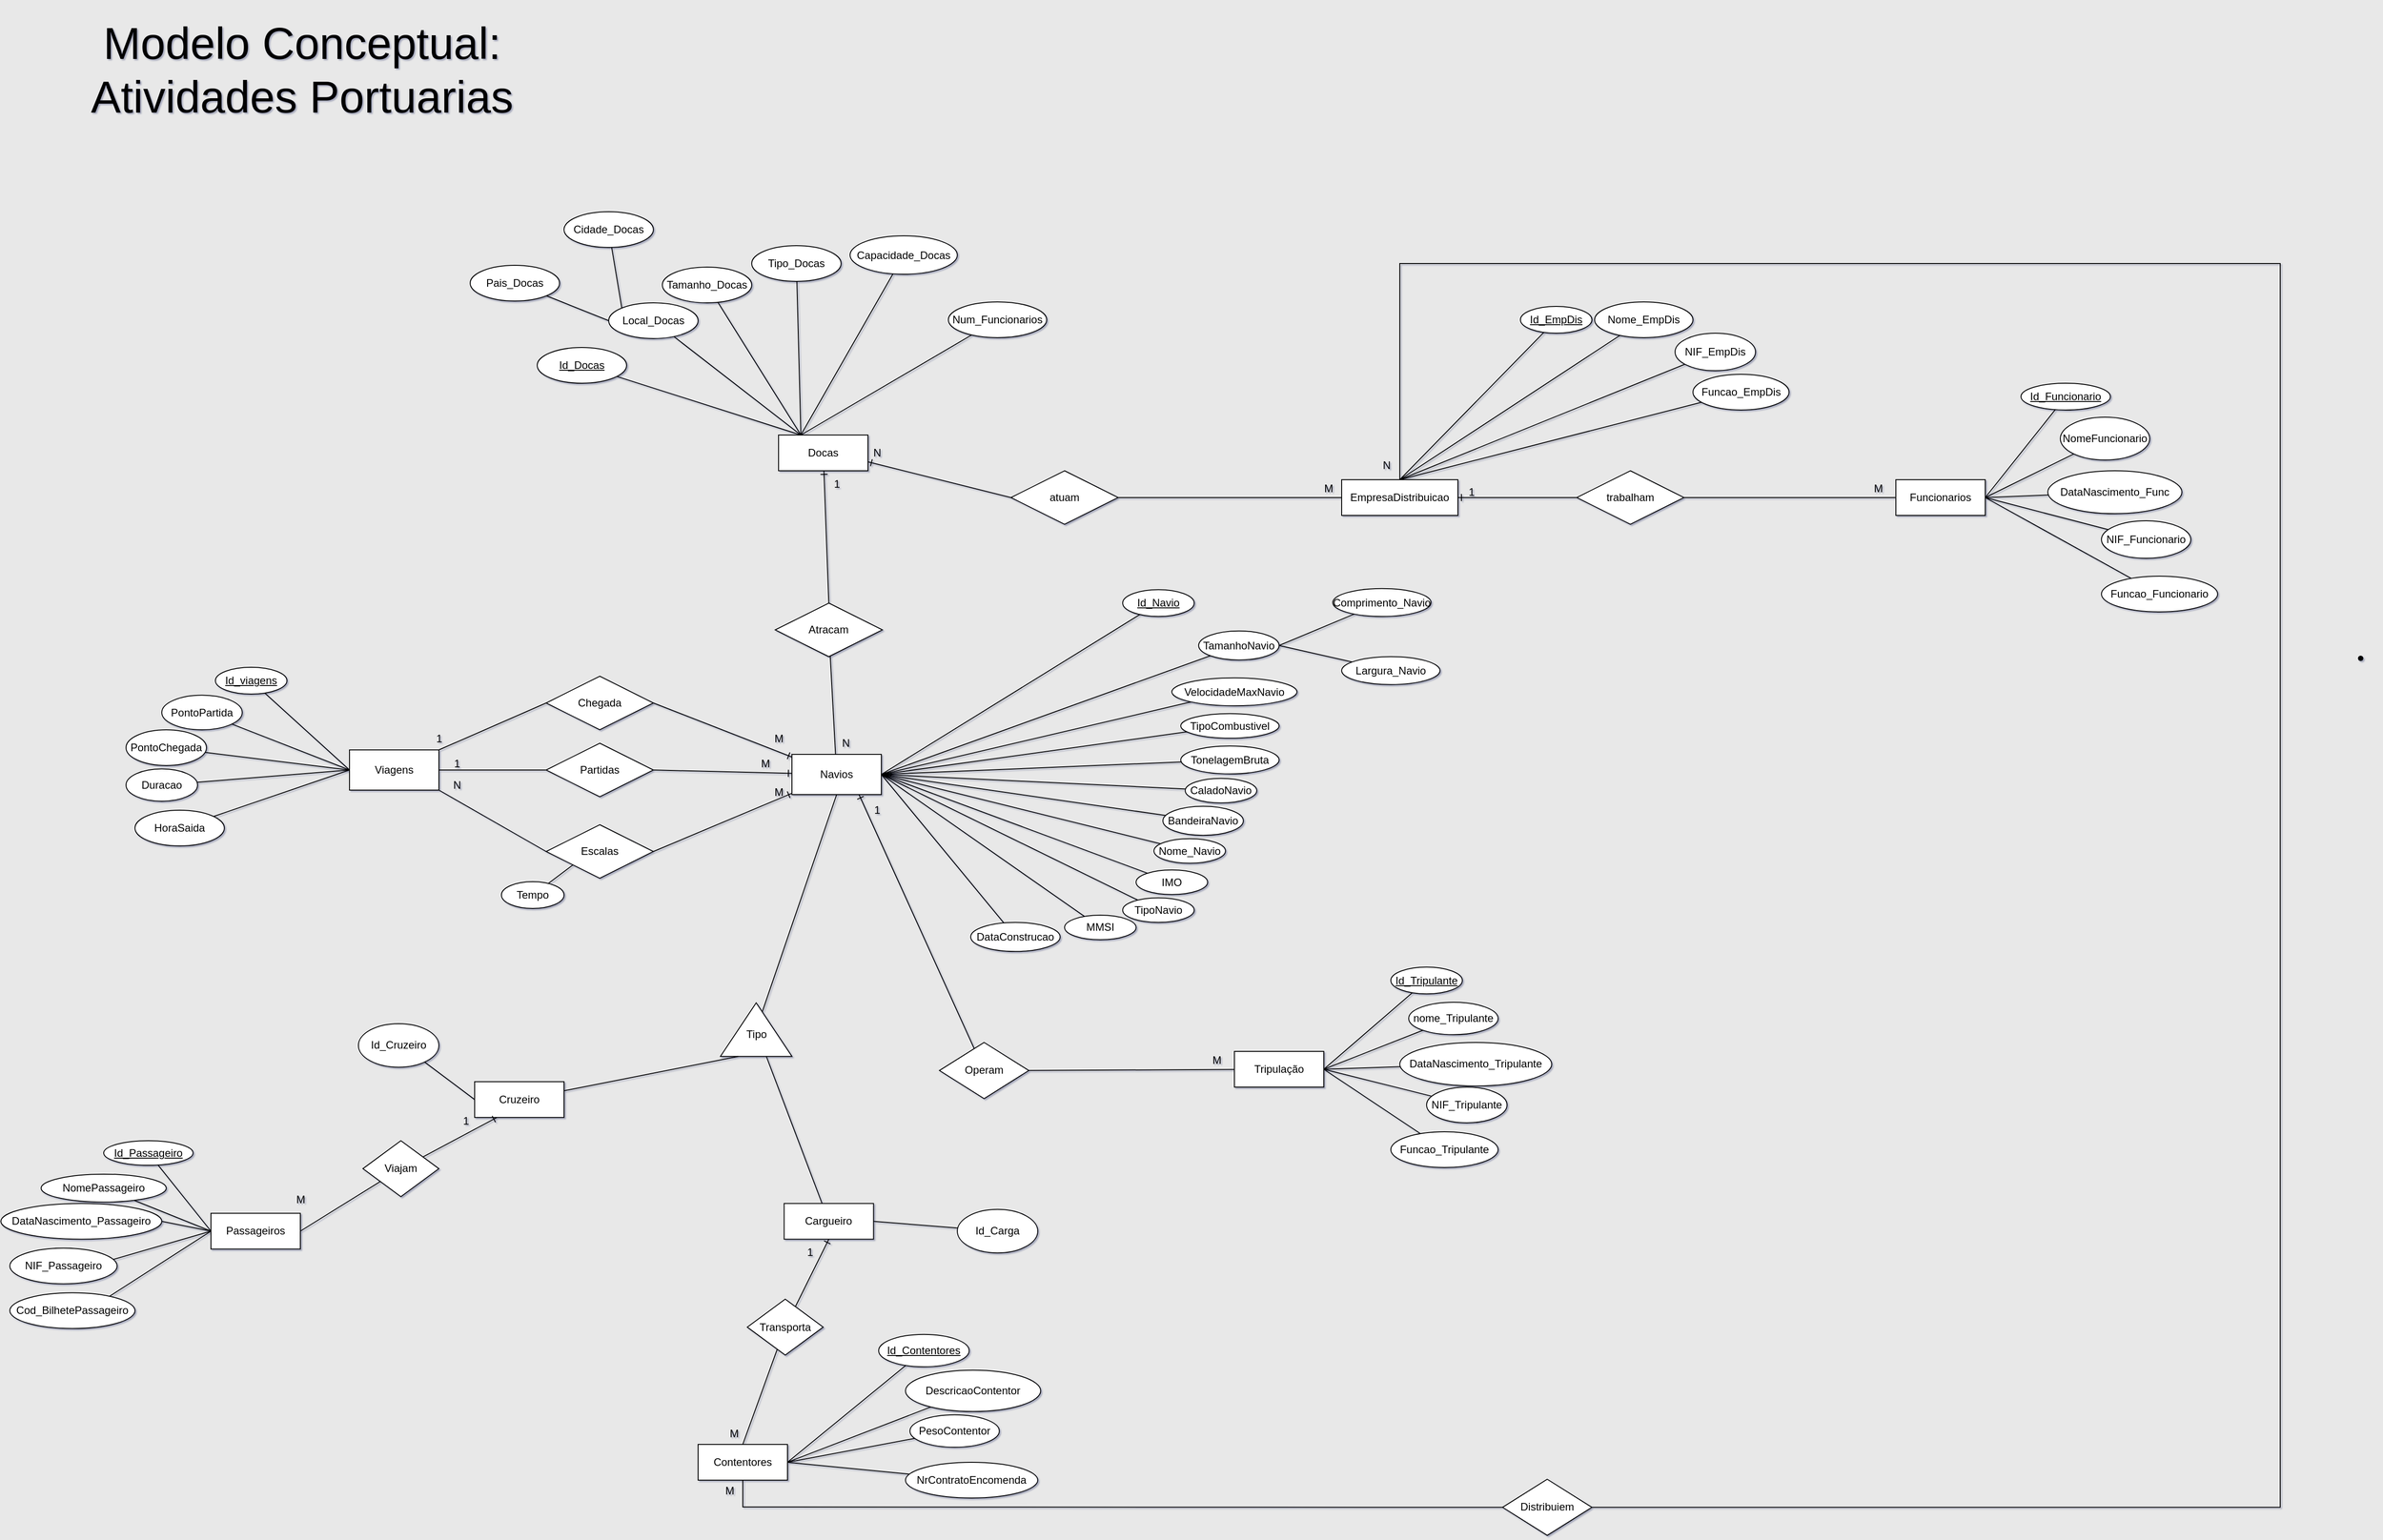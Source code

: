 <mxfile version="20.3.0" type="device"><diagram id="xf5-4ruj6E8udHfvyZ-g" name="Página-1"><mxGraphModel dx="2249" dy="2026" grid="1" gridSize="10" guides="1" tooltips="1" connect="1" arrows="1" fold="1" page="1" pageScale="1" pageWidth="827" pageHeight="1169" background="#E8E8E8" math="0" shadow="1"><root><mxCell id="0"/><mxCell id="1" parent="0"/><mxCell id="JW_GJUyvulqHv1dJIs2g-4" style="edgeStyle=none;rounded=0;orthogonalLoop=1;jettySize=auto;html=1;entryX=0.5;entryY=0;entryDx=0;entryDy=0;endArrow=none;endFill=0;startArrow=ERone;startFill=0;" parent="1" source="qv2o3_AY1AAbqQdy554x-3" target="JW_GJUyvulqHv1dJIs2g-3" edge="1"><mxGeometry relative="1" as="geometry"/></mxCell><mxCell id="qv2o3_AY1AAbqQdy554x-3" value="Docas" style="whiteSpace=wrap;html=1;align=center;" parent="1" vertex="1"><mxGeometry x="120" y="240" width="100" height="40" as="geometry"/></mxCell><mxCell id="qv2o3_AY1AAbqQdy554x-4" value="Funcionarios" style="whiteSpace=wrap;html=1;align=center;" parent="1" vertex="1"><mxGeometry x="1370" y="290" width="100" height="40" as="geometry"/></mxCell><mxCell id="qv2o3_AY1AAbqQdy554x-30" style="rounded=0;orthogonalLoop=1;jettySize=auto;html=1;entryX=1;entryY=0.75;entryDx=0;entryDy=0;strokeColor=default;endArrow=ERone;endFill=0;exitX=0;exitY=0.5;exitDx=0;exitDy=0;" parent="1" source="qv2o3_AY1AAbqQdy554x-16" target="qv2o3_AY1AAbqQdy554x-3" edge="1"><mxGeometry relative="1" as="geometry"><mxPoint x="335.161" y="264.581" as="sourcePoint"/></mxGeometry></mxCell><mxCell id="JW_GJUyvulqHv1dJIs2g-2" style="rounded=0;orthogonalLoop=1;jettySize=auto;html=1;endArrow=none;endFill=0;exitX=1;exitY=0.5;exitDx=0;exitDy=0;entryX=0;entryY=0.5;entryDx=0;entryDy=0;" parent="1" source="qv2o3_AY1AAbqQdy554x-16" target="Pvx6G4x-s6EzCzTCMIim-83" edge="1"><mxGeometry relative="1" as="geometry"><mxPoint x="730" y="310" as="targetPoint"/></mxGeometry></mxCell><mxCell id="qv2o3_AY1AAbqQdy554x-16" value="atuam" style="shape=rhombus;perimeter=rhombusPerimeter;whiteSpace=wrap;html=1;align=center;" parent="1" vertex="1"><mxGeometry x="380" y="280" width="120" height="60" as="geometry"/></mxCell><mxCell id="JW_GJUyvulqHv1dJIs2g-8" style="edgeStyle=none;rounded=0;orthogonalLoop=1;jettySize=auto;html=1;entryX=0;entryY=0.5;entryDx=0;entryDy=0;endArrow=none;endFill=0;exitX=1;exitY=0.5;exitDx=0;exitDy=0;" parent="1" source="PY6Pgtsj4YMAh4qmYkze-1" target="qv2o3_AY1AAbqQdy554x-4" edge="1"><mxGeometry relative="1" as="geometry"><mxPoint x="1170" y="310" as="sourcePoint"/></mxGeometry></mxCell><mxCell id="JW_GJUyvulqHv1dJIs2g-6" style="edgeStyle=none;rounded=0;orthogonalLoop=1;jettySize=auto;html=1;endArrow=none;endFill=0;" parent="1" source="JW_GJUyvulqHv1dJIs2g-3" target="JW_GJUyvulqHv1dJIs2g-5" edge="1"><mxGeometry relative="1" as="geometry"/></mxCell><mxCell id="JW_GJUyvulqHv1dJIs2g-3" value="Atracam" style="shape=rhombus;perimeter=rhombusPerimeter;whiteSpace=wrap;html=1;align=center;" parent="1" vertex="1"><mxGeometry x="116.25" y="428.13" width="120" height="60" as="geometry"/></mxCell><mxCell id="JW_GJUyvulqHv1dJIs2g-18" style="edgeStyle=none;rounded=0;orthogonalLoop=1;jettySize=auto;html=1;entryX=1;entryY=0.5;entryDx=0;entryDy=0;endArrow=none;endFill=0;startArrow=ERone;startFill=0;" parent="1" source="JW_GJUyvulqHv1dJIs2g-5" target="JW_GJUyvulqHv1dJIs2g-17" edge="1"><mxGeometry relative="1" as="geometry"/></mxCell><mxCell id="JW_GJUyvulqHv1dJIs2g-23" style="edgeStyle=none;rounded=0;orthogonalLoop=1;jettySize=auto;html=1;entryX=1;entryY=0.5;entryDx=0;entryDy=0;endArrow=none;endFill=0;startArrow=ERone;startFill=0;" parent="1" source="JW_GJUyvulqHv1dJIs2g-5" target="JW_GJUyvulqHv1dJIs2g-21" edge="1"><mxGeometry relative="1" as="geometry"/></mxCell><mxCell id="JW_GJUyvulqHv1dJIs2g-25" style="edgeStyle=none;rounded=0;orthogonalLoop=1;jettySize=auto;html=1;entryX=1;entryY=0.5;entryDx=0;entryDy=0;endArrow=none;endFill=0;startArrow=ERone;startFill=0;" parent="1" source="JW_GJUyvulqHv1dJIs2g-5" target="JW_GJUyvulqHv1dJIs2g-22" edge="1"><mxGeometry relative="1" as="geometry"/></mxCell><mxCell id="JW_GJUyvulqHv1dJIs2g-5" value="Navios" style="whiteSpace=wrap;html=1;align=center;" parent="1" vertex="1"><mxGeometry x="135" y="597.5" width="100" height="45" as="geometry"/></mxCell><mxCell id="JW_GJUyvulqHv1dJIs2g-16" style="edgeStyle=none;rounded=0;orthogonalLoop=1;jettySize=auto;html=1;endArrow=none;endFill=0;entryX=1;entryY=0.5;entryDx=0;entryDy=0;" parent="1" source="JW_GJUyvulqHv1dJIs2g-9" target="Pvx6G4x-s6EzCzTCMIim-136" edge="1"><mxGeometry relative="1" as="geometry"><mxPoint x="430" y="957" as="targetPoint"/></mxGeometry></mxCell><mxCell id="JW_GJUyvulqHv1dJIs2g-9" value="Tripulação" style="whiteSpace=wrap;html=1;align=center;" parent="1" vertex="1"><mxGeometry x="630" y="930" width="100" height="40" as="geometry"/></mxCell><mxCell id="JW_GJUyvulqHv1dJIs2g-10" value="Passageiros&lt;br&gt;" style="whiteSpace=wrap;html=1;align=center;" parent="1" vertex="1"><mxGeometry x="-515" y="1111.25" width="100" height="40" as="geometry"/></mxCell><mxCell id="JW_GJUyvulqHv1dJIs2g-11" value="Contentores" style="whiteSpace=wrap;html=1;align=center;" parent="1" vertex="1"><mxGeometry x="30" y="1369.99" width="100" height="40" as="geometry"/></mxCell><mxCell id="JW_GJUyvulqHv1dJIs2g-20" style="edgeStyle=none;rounded=0;orthogonalLoop=1;jettySize=auto;html=1;entryX=1;entryY=0;entryDx=0;entryDy=0;endArrow=none;endFill=0;exitX=0;exitY=0.5;exitDx=0;exitDy=0;" parent="1" source="JW_GJUyvulqHv1dJIs2g-17" target="JW_GJUyvulqHv1dJIs2g-19" edge="1"><mxGeometry relative="1" as="geometry"/></mxCell><mxCell id="JW_GJUyvulqHv1dJIs2g-17" value="Chegada" style="shape=rhombus;perimeter=rhombusPerimeter;whiteSpace=wrap;html=1;align=center;" parent="1" vertex="1"><mxGeometry x="-140" y="510" width="120" height="60" as="geometry"/></mxCell><mxCell id="JW_GJUyvulqHv1dJIs2g-19" value="Viagens" style="whiteSpace=wrap;html=1;align=center;" parent="1" vertex="1"><mxGeometry x="-360" y="592.5" width="100" height="45" as="geometry"/></mxCell><mxCell id="JW_GJUyvulqHv1dJIs2g-24" style="edgeStyle=none;rounded=0;orthogonalLoop=1;jettySize=auto;html=1;entryX=1;entryY=0.5;entryDx=0;entryDy=0;endArrow=none;endFill=0;exitX=0;exitY=0.5;exitDx=0;exitDy=0;" parent="1" source="JW_GJUyvulqHv1dJIs2g-21" target="JW_GJUyvulqHv1dJIs2g-19" edge="1"><mxGeometry relative="1" as="geometry"/></mxCell><mxCell id="JW_GJUyvulqHv1dJIs2g-21" value="Partidas" style="shape=rhombus;perimeter=rhombusPerimeter;whiteSpace=wrap;html=1;align=center;" parent="1" vertex="1"><mxGeometry x="-140" y="585" width="120" height="60" as="geometry"/></mxCell><mxCell id="JW_GJUyvulqHv1dJIs2g-26" style="edgeStyle=none;rounded=0;orthogonalLoop=1;jettySize=auto;html=1;entryX=1;entryY=1;entryDx=0;entryDy=0;endArrow=none;endFill=0;exitX=0;exitY=0.5;exitDx=0;exitDy=0;" parent="1" source="JW_GJUyvulqHv1dJIs2g-22" target="JW_GJUyvulqHv1dJIs2g-19" edge="1"><mxGeometry relative="1" as="geometry"/></mxCell><mxCell id="JW_GJUyvulqHv1dJIs2g-22" value="Escalas" style="shape=rhombus;perimeter=rhombusPerimeter;whiteSpace=wrap;html=1;align=center;" parent="1" vertex="1"><mxGeometry x="-140" y="676.25" width="120" height="60" as="geometry"/></mxCell><mxCell id="Pvx6G4x-s6EzCzTCMIim-1" value="N" style="text;html=1;align=center;verticalAlign=middle;resizable=0;points=[];autosize=1;strokeColor=none;fillColor=none;" parent="1" vertex="1"><mxGeometry x="180" y="570" width="30" height="30" as="geometry"/></mxCell><mxCell id="Pvx6G4x-s6EzCzTCMIim-2" value="1" style="text;html=1;align=center;verticalAlign=middle;resizable=0;points=[];autosize=1;strokeColor=none;fillColor=none;" parent="1" vertex="1"><mxGeometry x="170" y="280" width="30" height="30" as="geometry"/></mxCell><mxCell id="Pvx6G4x-s6EzCzTCMIim-13" style="rounded=0;orthogonalLoop=1;jettySize=auto;html=1;entryX=0.25;entryY=0;entryDx=0;entryDy=0;startArrow=none;startFill=0;endArrow=none;endFill=0;" parent="1" source="Pvx6G4x-s6EzCzTCMIim-3" target="qv2o3_AY1AAbqQdy554x-3" edge="1"><mxGeometry relative="1" as="geometry"/></mxCell><mxCell id="Pvx6G4x-s6EzCzTCMIim-3" value="Id_Docas" style="ellipse;whiteSpace=wrap;html=1;align=center;fontStyle=4;rotation=0;" parent="1" vertex="1"><mxGeometry x="-150" y="142" width="100" height="40" as="geometry"/></mxCell><mxCell id="Pvx6G4x-s6EzCzTCMIim-15" style="edgeStyle=none;rounded=0;orthogonalLoop=1;jettySize=auto;html=1;entryX=0.25;entryY=0;entryDx=0;entryDy=0;startArrow=none;startFill=0;endArrow=none;endFill=0;" parent="1" source="Pvx6G4x-s6EzCzTCMIim-5" target="qv2o3_AY1AAbqQdy554x-3" edge="1"><mxGeometry relative="1" as="geometry"/></mxCell><mxCell id="Pvx6G4x-s6EzCzTCMIim-5" value="Tipo_Docas" style="ellipse;whiteSpace=wrap;html=1;align=center;" parent="1" vertex="1"><mxGeometry x="90" y="28" width="100" height="40" as="geometry"/></mxCell><mxCell id="Pvx6G4x-s6EzCzTCMIim-18" style="edgeStyle=none;rounded=0;jumpStyle=arc;orthogonalLoop=1;jettySize=auto;html=1;entryX=0.25;entryY=0;entryDx=0;entryDy=0;startArrow=none;startFill=0;endArrow=none;endFill=0;" parent="1" source="Pvx6G4x-s6EzCzTCMIim-9" target="qv2o3_AY1AAbqQdy554x-3" edge="1"><mxGeometry relative="1" as="geometry"/></mxCell><mxCell id="Pvx6G4x-s6EzCzTCMIim-9" value="Local_Docas" style="ellipse;whiteSpace=wrap;html=1;align=center;rotation=0;" parent="1" vertex="1"><mxGeometry x="-70" y="92" width="100" height="40" as="geometry"/></mxCell><mxCell id="Pvx6G4x-s6EzCzTCMIim-19" style="edgeStyle=none;rounded=0;jumpStyle=arc;orthogonalLoop=1;jettySize=auto;html=1;entryX=0.25;entryY=0;entryDx=0;entryDy=0;startArrow=none;startFill=0;endArrow=none;endFill=0;" parent="1" source="Pvx6G4x-s6EzCzTCMIim-10" target="qv2o3_AY1AAbqQdy554x-3" edge="1"><mxGeometry relative="1" as="geometry"/></mxCell><mxCell id="Pvx6G4x-s6EzCzTCMIim-10" value="Tamanho_Docas" style="ellipse;whiteSpace=wrap;html=1;align=center;rotation=0;" parent="1" vertex="1"><mxGeometry x="-10" y="52" width="100" height="40" as="geometry"/></mxCell><mxCell id="Pvx6G4x-s6EzCzTCMIim-20" style="edgeStyle=none;rounded=0;jumpStyle=arc;orthogonalLoop=1;jettySize=auto;html=1;entryX=0.25;entryY=0;entryDx=0;entryDy=0;startArrow=none;startFill=0;endArrow=none;endFill=0;" parent="1" source="Pvx6G4x-s6EzCzTCMIim-11" target="qv2o3_AY1AAbqQdy554x-3" edge="1"><mxGeometry relative="1" as="geometry"/></mxCell><mxCell id="Pvx6G4x-s6EzCzTCMIim-11" value="Capacidade_Docas" style="ellipse;whiteSpace=wrap;html=1;align=center;" parent="1" vertex="1"><mxGeometry x="200" y="17" width="120" height="43" as="geometry"/></mxCell><mxCell id="Pvx6G4x-s6EzCzTCMIim-17" style="edgeStyle=none;rounded=0;orthogonalLoop=1;jettySize=auto;html=1;entryX=0.25;entryY=0;entryDx=0;entryDy=0;startArrow=none;startFill=0;endArrow=none;endFill=0;jumpStyle=arc;" parent="1" source="Pvx6G4x-s6EzCzTCMIim-12" target="qv2o3_AY1AAbqQdy554x-3" edge="1"><mxGeometry relative="1" as="geometry"/></mxCell><mxCell id="Pvx6G4x-s6EzCzTCMIim-12" value="Num_Funcionarios" style="ellipse;whiteSpace=wrap;html=1;align=center;gradientColor=none;" parent="1" vertex="1"><mxGeometry x="310" y="91" width="110" height="40" as="geometry"/></mxCell><mxCell id="Pvx6G4x-s6EzCzTCMIim-45" style="edgeStyle=none;rounded=0;jumpStyle=arc;orthogonalLoop=1;jettySize=auto;html=1;entryX=1;entryY=0.5;entryDx=0;entryDy=0;startArrow=none;startFill=0;endArrow=none;endFill=0;" parent="1" source="Pvx6G4x-s6EzCzTCMIim-24" target="JW_GJUyvulqHv1dJIs2g-5" edge="1"><mxGeometry relative="1" as="geometry"/></mxCell><mxCell id="Pvx6G4x-s6EzCzTCMIim-24" value="Id_Navio" style="ellipse;whiteSpace=wrap;html=1;align=center;fontStyle=4;rotation=0;" parent="1" vertex="1"><mxGeometry x="505" y="413.13" width="80" height="30" as="geometry"/></mxCell><mxCell id="Pvx6G4x-s6EzCzTCMIim-44" style="edgeStyle=none;rounded=0;jumpStyle=arc;orthogonalLoop=1;jettySize=auto;html=1;entryX=1;entryY=0.5;entryDx=0;entryDy=0;startArrow=none;startFill=0;endArrow=none;endFill=0;" parent="1" source="Pvx6G4x-s6EzCzTCMIim-25" target="JW_GJUyvulqHv1dJIs2g-5" edge="1"><mxGeometry relative="1" as="geometry"/></mxCell><mxCell id="Pvx6G4x-s6EzCzTCMIim-25" value="Nome_Navio" style="ellipse;whiteSpace=wrap;html=1;align=center;rotation=0;" parent="1" vertex="1"><mxGeometry x="540" y="691.88" width="80" height="27.5" as="geometry"/></mxCell><mxCell id="Pvx6G4x-s6EzCzTCMIim-42" style="edgeStyle=none;rounded=0;jumpStyle=arc;orthogonalLoop=1;jettySize=auto;html=1;entryX=1;entryY=0.5;entryDx=0;entryDy=0;startArrow=none;startFill=0;endArrow=none;endFill=0;" parent="1" source="Pvx6G4x-s6EzCzTCMIim-26" target="JW_GJUyvulqHv1dJIs2g-5" edge="1"><mxGeometry relative="1" as="geometry"/></mxCell><mxCell id="Pvx6G4x-s6EzCzTCMIim-26" value="TipoNavio" style="ellipse;whiteSpace=wrap;html=1;align=center;rotation=0;" parent="1" vertex="1"><mxGeometry x="505" y="758.13" width="80" height="27.5" as="geometry"/></mxCell><mxCell id="Pvx6G4x-s6EzCzTCMIim-43" style="edgeStyle=none;rounded=0;jumpStyle=arc;orthogonalLoop=1;jettySize=auto;html=1;entryX=1;entryY=0.5;entryDx=0;entryDy=0;startArrow=none;startFill=0;endArrow=none;endFill=0;" parent="1" source="Pvx6G4x-s6EzCzTCMIim-27" target="JW_GJUyvulqHv1dJIs2g-5" edge="1"><mxGeometry relative="1" as="geometry"/></mxCell><mxCell id="Pvx6G4x-s6EzCzTCMIim-27" value="IMO" style="ellipse;whiteSpace=wrap;html=1;align=center;rotation=0;" parent="1" vertex="1"><mxGeometry x="520" y="726.88" width="80" height="27.5" as="geometry"/></mxCell><mxCell id="Pvx6G4x-s6EzCzTCMIim-41" style="edgeStyle=none;rounded=0;jumpStyle=arc;orthogonalLoop=1;jettySize=auto;html=1;entryX=1;entryY=0.5;entryDx=0;entryDy=0;startArrow=none;startFill=0;endArrow=none;endFill=0;" parent="1" source="Pvx6G4x-s6EzCzTCMIim-28" target="JW_GJUyvulqHv1dJIs2g-5" edge="1"><mxGeometry relative="1" as="geometry"/></mxCell><mxCell id="Pvx6G4x-s6EzCzTCMIim-28" value="MMSI" style="ellipse;whiteSpace=wrap;html=1;align=center;rotation=0;" parent="1" vertex="1"><mxGeometry x="440" y="777.51" width="80" height="27.5" as="geometry"/></mxCell><mxCell id="Pvx6G4x-s6EzCzTCMIim-46" style="edgeStyle=none;rounded=0;jumpStyle=arc;orthogonalLoop=1;jettySize=auto;html=1;entryX=1;entryY=0.5;entryDx=0;entryDy=0;startArrow=none;startFill=0;endArrow=none;endFill=0;" parent="1" source="Pvx6G4x-s6EzCzTCMIim-29" target="JW_GJUyvulqHv1dJIs2g-5" edge="1"><mxGeometry relative="1" as="geometry"/></mxCell><mxCell id="Pvx6G4x-s6EzCzTCMIim-29" value="CaladoNavio" style="ellipse;whiteSpace=wrap;html=1;align=center;rotation=0;" parent="1" vertex="1"><mxGeometry x="575" y="624.38" width="80" height="27.5" as="geometry"/></mxCell><mxCell id="Pvx6G4x-s6EzCzTCMIim-40" style="edgeStyle=none;rounded=0;jumpStyle=arc;orthogonalLoop=1;jettySize=auto;html=1;entryX=1;entryY=0.5;entryDx=0;entryDy=0;startArrow=none;startFill=0;endArrow=none;endFill=0;" parent="1" source="Pvx6G4x-s6EzCzTCMIim-30" target="JW_GJUyvulqHv1dJIs2g-5" edge="1"><mxGeometry relative="1" as="geometry"/></mxCell><mxCell id="Pvx6G4x-s6EzCzTCMIim-30" value="DataConstrucao" style="ellipse;whiteSpace=wrap;html=1;align=center;rotation=0;" parent="1" vertex="1"><mxGeometry x="335" y="785.63" width="100" height="32.5" as="geometry"/></mxCell><mxCell id="Pvx6G4x-s6EzCzTCMIim-49" style="edgeStyle=none;rounded=0;jumpStyle=arc;orthogonalLoop=1;jettySize=auto;html=1;entryX=1;entryY=0.5;entryDx=0;entryDy=0;startArrow=none;startFill=0;endArrow=none;endFill=0;" parent="1" source="Pvx6G4x-s6EzCzTCMIim-32" target="JW_GJUyvulqHv1dJIs2g-5" edge="1"><mxGeometry relative="1" as="geometry"/></mxCell><mxCell id="Pvx6G4x-s6EzCzTCMIim-32" value="BandeiraNavio" style="ellipse;whiteSpace=wrap;html=1;align=center;rotation=0;" parent="1" vertex="1"><mxGeometry x="550" y="655.63" width="90" height="32.5" as="geometry"/></mxCell><mxCell id="Pvx6G4x-s6EzCzTCMIim-47" style="edgeStyle=none;rounded=0;jumpStyle=arc;orthogonalLoop=1;jettySize=auto;html=1;entryX=1;entryY=0.5;entryDx=0;entryDy=0;startArrow=none;startFill=0;endArrow=none;endFill=0;" parent="1" source="Pvx6G4x-s6EzCzTCMIim-33" target="Pvx6G4x-s6EzCzTCMIim-35" edge="1"><mxGeometry relative="1" as="geometry"/></mxCell><mxCell id="Pvx6G4x-s6EzCzTCMIim-33" value="Comprimento_Navio" style="ellipse;whiteSpace=wrap;html=1;align=center;rotation=0;" parent="1" vertex="1"><mxGeometry x="740" y="411.88" width="110" height="31.25" as="geometry"/></mxCell><mxCell id="Pvx6G4x-s6EzCzTCMIim-48" style="edgeStyle=none;rounded=0;jumpStyle=arc;orthogonalLoop=1;jettySize=auto;html=1;entryX=1;entryY=0.5;entryDx=0;entryDy=0;startArrow=none;startFill=0;endArrow=none;endFill=0;" parent="1" source="Pvx6G4x-s6EzCzTCMIim-34" target="Pvx6G4x-s6EzCzTCMIim-35" edge="1"><mxGeometry relative="1" as="geometry"/></mxCell><mxCell id="Pvx6G4x-s6EzCzTCMIim-34" value="Largura_Navio" style="ellipse;whiteSpace=wrap;html=1;align=center;rotation=0;" parent="1" vertex="1"><mxGeometry x="750" y="488.13" width="110" height="31.25" as="geometry"/></mxCell><mxCell id="Pvx6G4x-s6EzCzTCMIim-53" style="edgeStyle=none;rounded=0;jumpStyle=arc;orthogonalLoop=1;jettySize=auto;html=1;entryX=1;entryY=0.5;entryDx=0;entryDy=0;startArrow=none;startFill=0;endArrow=none;endFill=0;" parent="1" source="Pvx6G4x-s6EzCzTCMIim-35" target="JW_GJUyvulqHv1dJIs2g-5" edge="1"><mxGeometry relative="1" as="geometry"/></mxCell><mxCell id="Pvx6G4x-s6EzCzTCMIim-35" value="TamanhoNavio" style="ellipse;whiteSpace=wrap;html=1;align=center;rotation=0;" parent="1" vertex="1"><mxGeometry x="590" y="459.38" width="90" height="32.5" as="geometry"/></mxCell><mxCell id="Pvx6G4x-s6EzCzTCMIim-50" style="edgeStyle=none;rounded=0;jumpStyle=arc;orthogonalLoop=1;jettySize=auto;html=1;entryX=1;entryY=0.5;entryDx=0;entryDy=0;startArrow=none;startFill=0;endArrow=none;endFill=0;" parent="1" source="Pvx6G4x-s6EzCzTCMIim-37" target="JW_GJUyvulqHv1dJIs2g-5" edge="1"><mxGeometry relative="1" as="geometry"/></mxCell><mxCell id="Pvx6G4x-s6EzCzTCMIim-37" value="TonelagemBruta" style="ellipse;whiteSpace=wrap;html=1;align=center;rotation=0;" parent="1" vertex="1"><mxGeometry x="570" y="588.13" width="110" height="31.25" as="geometry"/></mxCell><mxCell id="Pvx6G4x-s6EzCzTCMIim-51" style="edgeStyle=none;rounded=0;jumpStyle=arc;orthogonalLoop=1;jettySize=auto;html=1;entryX=1;entryY=0.5;entryDx=0;entryDy=0;startArrow=none;startFill=0;endArrow=none;endFill=0;" parent="1" source="Pvx6G4x-s6EzCzTCMIim-38" target="JW_GJUyvulqHv1dJIs2g-5" edge="1"><mxGeometry relative="1" as="geometry"/></mxCell><mxCell id="Pvx6G4x-s6EzCzTCMIim-38" value="TipoCombustivel" style="ellipse;whiteSpace=wrap;html=1;align=center;rotation=0;" parent="1" vertex="1"><mxGeometry x="570" y="551.88" width="110" height="27.5" as="geometry"/></mxCell><mxCell id="Pvx6G4x-s6EzCzTCMIim-52" style="edgeStyle=none;rounded=0;jumpStyle=arc;orthogonalLoop=1;jettySize=auto;html=1;entryX=1;entryY=0.5;entryDx=0;entryDy=0;startArrow=none;startFill=0;endArrow=none;endFill=0;" parent="1" source="Pvx6G4x-s6EzCzTCMIim-39" target="JW_GJUyvulqHv1dJIs2g-5" edge="1"><mxGeometry relative="1" as="geometry"/></mxCell><mxCell id="Pvx6G4x-s6EzCzTCMIim-39" value="VelocidadeMaxNavio" style="ellipse;whiteSpace=wrap;html=1;align=center;rotation=0;" parent="1" vertex="1"><mxGeometry x="560" y="511.88" width="140" height="31.25" as="geometry"/></mxCell><mxCell id="Pvx6G4x-s6EzCzTCMIim-59" style="edgeStyle=none;rounded=0;jumpStyle=arc;orthogonalLoop=1;jettySize=auto;html=1;entryX=0;entryY=0.5;entryDx=0;entryDy=0;startArrow=none;startFill=0;endArrow=none;endFill=0;" parent="1" source="Pvx6G4x-s6EzCzTCMIim-54" target="JW_GJUyvulqHv1dJIs2g-10" edge="1"><mxGeometry relative="1" as="geometry"/></mxCell><mxCell id="Pvx6G4x-s6EzCzTCMIim-54" value="Id_Passageiro" style="ellipse;whiteSpace=wrap;html=1;align=center;fontStyle=4;rotation=0;" parent="1" vertex="1"><mxGeometry x="-635" y="1030" width="100" height="27.5" as="geometry"/></mxCell><mxCell id="Pvx6G4x-s6EzCzTCMIim-60" style="edgeStyle=none;rounded=0;jumpStyle=arc;orthogonalLoop=1;jettySize=auto;html=1;entryX=0;entryY=0.5;entryDx=0;entryDy=0;startArrow=none;startFill=0;endArrow=none;endFill=0;" parent="1" source="Pvx6G4x-s6EzCzTCMIim-55" target="JW_GJUyvulqHv1dJIs2g-10" edge="1"><mxGeometry relative="1" as="geometry"/></mxCell><mxCell id="Pvx6G4x-s6EzCzTCMIim-55" value="NomePassageiro" style="ellipse;whiteSpace=wrap;html=1;align=center;rotation=0;" parent="1" vertex="1"><mxGeometry x="-705" y="1067.5" width="140" height="31.25" as="geometry"/></mxCell><mxCell id="Pvx6G4x-s6EzCzTCMIim-61" style="edgeStyle=none;rounded=0;jumpStyle=arc;orthogonalLoop=1;jettySize=auto;html=1;entryX=0;entryY=0.5;entryDx=0;entryDy=0;startArrow=none;startFill=0;endArrow=none;endFill=0;exitX=1;exitY=0.5;exitDx=0;exitDy=0;" parent="1" source="Pvx6G4x-s6EzCzTCMIim-56" target="JW_GJUyvulqHv1dJIs2g-10" edge="1"><mxGeometry relative="1" as="geometry"><mxPoint x="-565.574" y="1129.754" as="sourcePoint"/></mxGeometry></mxCell><mxCell id="Pvx6G4x-s6EzCzTCMIim-56" value="DataNascimento_Passageiro" style="ellipse;whiteSpace=wrap;html=1;align=center;rotation=0;" parent="1" vertex="1"><mxGeometry x="-750" y="1100.25" width="180" height="40" as="geometry"/></mxCell><mxCell id="Pvx6G4x-s6EzCzTCMIim-62" style="edgeStyle=none;rounded=0;jumpStyle=arc;orthogonalLoop=1;jettySize=auto;html=1;entryX=0;entryY=0.5;entryDx=0;entryDy=0;startArrow=none;startFill=0;endArrow=none;endFill=0;" parent="1" target="JW_GJUyvulqHv1dJIs2g-10" edge="1"><mxGeometry relative="1" as="geometry"><mxPoint x="-629.516" y="1164.457" as="sourcePoint"/></mxGeometry></mxCell><mxCell id="Pvx6G4x-s6EzCzTCMIim-57" value="NIF_Passageiro" style="ellipse;whiteSpace=wrap;html=1;align=center;rotation=0;" parent="1" vertex="1"><mxGeometry x="-740" y="1150.25" width="120" height="40" as="geometry"/></mxCell><mxCell id="Pvx6G4x-s6EzCzTCMIim-63" style="edgeStyle=none;rounded=0;jumpStyle=arc;orthogonalLoop=1;jettySize=auto;html=1;entryX=0;entryY=0.5;entryDx=0;entryDy=0;startArrow=none;startFill=0;endArrow=none;endFill=0;" parent="1" target="JW_GJUyvulqHv1dJIs2g-10" edge="1"><mxGeometry relative="1" as="geometry"><mxPoint x="-636.382" y="1209.248" as="sourcePoint"/></mxGeometry></mxCell><mxCell id="Pvx6G4x-s6EzCzTCMIim-58" value="Cod_BilhetePassageiro" style="ellipse;whiteSpace=wrap;html=1;align=center;rotation=0;" parent="1" vertex="1"><mxGeometry x="-740" y="1200.25" width="140" height="40" as="geometry"/></mxCell><mxCell id="Pvx6G4x-s6EzCzTCMIim-70" style="edgeStyle=none;rounded=0;jumpStyle=arc;orthogonalLoop=1;jettySize=auto;html=1;entryX=1;entryY=0.5;entryDx=0;entryDy=0;startArrow=none;startFill=0;endArrow=none;endFill=0;" parent="1" source="Pvx6G4x-s6EzCzTCMIim-64" target="JW_GJUyvulqHv1dJIs2g-9" edge="1"><mxGeometry relative="1" as="geometry"/></mxCell><mxCell id="Pvx6G4x-s6EzCzTCMIim-64" value="Id_Tripulante" style="ellipse;whiteSpace=wrap;html=1;align=center;fontStyle=4;rotation=0;" parent="1" vertex="1"><mxGeometry x="805" y="835.63" width="80" height="30" as="geometry"/></mxCell><mxCell id="Pvx6G4x-s6EzCzTCMIim-71" style="edgeStyle=none;rounded=0;jumpStyle=arc;orthogonalLoop=1;jettySize=auto;html=1;entryX=1;entryY=0.5;entryDx=0;entryDy=0;startArrow=none;startFill=0;endArrow=none;endFill=0;" parent="1" source="Pvx6G4x-s6EzCzTCMIim-66" target="JW_GJUyvulqHv1dJIs2g-9" edge="1"><mxGeometry relative="1" as="geometry"/></mxCell><mxCell id="Pvx6G4x-s6EzCzTCMIim-66" value="nome_Tripulante" style="ellipse;whiteSpace=wrap;html=1;align=center;rotation=0;" parent="1" vertex="1"><mxGeometry x="825" y="875" width="100" height="36.25" as="geometry"/></mxCell><mxCell id="Pvx6G4x-s6EzCzTCMIim-72" style="edgeStyle=none;rounded=0;jumpStyle=arc;orthogonalLoop=1;jettySize=auto;html=1;entryX=1;entryY=0.5;entryDx=0;entryDy=0;startArrow=none;startFill=0;endArrow=none;endFill=0;" parent="1" source="Pvx6G4x-s6EzCzTCMIim-67" target="JW_GJUyvulqHv1dJIs2g-9" edge="1"><mxGeometry relative="1" as="geometry"/></mxCell><mxCell id="Pvx6G4x-s6EzCzTCMIim-67" value="DataNascimento_Tripulante" style="ellipse;whiteSpace=wrap;html=1;align=center;rotation=0;" parent="1" vertex="1"><mxGeometry x="815" y="920" width="170" height="48.75" as="geometry"/></mxCell><mxCell id="Pvx6G4x-s6EzCzTCMIim-73" style="edgeStyle=none;rounded=0;jumpStyle=arc;orthogonalLoop=1;jettySize=auto;html=1;entryX=1;entryY=0.5;entryDx=0;entryDy=0;startArrow=none;startFill=0;endArrow=none;endFill=0;" parent="1" source="Pvx6G4x-s6EzCzTCMIim-68" target="JW_GJUyvulqHv1dJIs2g-9" edge="1"><mxGeometry relative="1" as="geometry"/></mxCell><mxCell id="Pvx6G4x-s6EzCzTCMIim-68" value="NIF_Tripulante" style="ellipse;whiteSpace=wrap;html=1;align=center;rotation=0;" parent="1" vertex="1"><mxGeometry x="845" y="970" width="90" height="40" as="geometry"/></mxCell><mxCell id="Pvx6G4x-s6EzCzTCMIim-74" style="edgeStyle=none;rounded=0;jumpStyle=arc;orthogonalLoop=1;jettySize=auto;html=1;entryX=1;entryY=0.5;entryDx=0;entryDy=0;startArrow=none;startFill=0;endArrow=none;endFill=0;" parent="1" source="Pvx6G4x-s6EzCzTCMIim-69" target="JW_GJUyvulqHv1dJIs2g-9" edge="1"><mxGeometry relative="1" as="geometry"/></mxCell><mxCell id="Pvx6G4x-s6EzCzTCMIim-69" value="Funcao_Tripulante" style="ellipse;whiteSpace=wrap;html=1;align=center;rotation=0;" parent="1" vertex="1"><mxGeometry x="805" y="1020" width="120" height="40" as="geometry"/></mxCell><mxCell id="Pvx6G4x-s6EzCzTCMIim-78" style="edgeStyle=none;rounded=0;jumpStyle=arc;orthogonalLoop=1;jettySize=auto;html=1;entryX=1;entryY=0.5;entryDx=0;entryDy=0;startArrow=none;startFill=0;endArrow=none;endFill=0;" parent="1" source="Pvx6G4x-s6EzCzTCMIim-75" target="JW_GJUyvulqHv1dJIs2g-11" edge="1"><mxGeometry relative="1" as="geometry"/></mxCell><mxCell id="Pvx6G4x-s6EzCzTCMIim-75" value="Id_Contentores" style="ellipse;whiteSpace=wrap;html=1;align=center;fontStyle=4;rotation=0;" parent="1" vertex="1"><mxGeometry x="232" y="1246.87" width="101.25" height="36.25" as="geometry"/></mxCell><mxCell id="Pvx6G4x-s6EzCzTCMIim-79" style="edgeStyle=none;rounded=0;jumpStyle=arc;orthogonalLoop=1;jettySize=auto;html=1;entryX=1;entryY=0.5;entryDx=0;entryDy=0;startArrow=none;startFill=0;endArrow=none;endFill=0;" parent="1" source="Pvx6G4x-s6EzCzTCMIim-76" target="JW_GJUyvulqHv1dJIs2g-11" edge="1"><mxGeometry relative="1" as="geometry"/></mxCell><mxCell id="Pvx6G4x-s6EzCzTCMIim-76" value="DescricaoContentor" style="ellipse;whiteSpace=wrap;html=1;align=center;rotation=0;" parent="1" vertex="1"><mxGeometry x="262" y="1286.87" width="151.25" height="46.25" as="geometry"/></mxCell><mxCell id="Pvx6G4x-s6EzCzTCMIim-80" style="edgeStyle=none;rounded=0;jumpStyle=arc;orthogonalLoop=1;jettySize=auto;html=1;entryX=1;entryY=0.5;entryDx=0;entryDy=0;startArrow=none;startFill=0;endArrow=none;endFill=0;" parent="1" source="Pvx6G4x-s6EzCzTCMIim-77" target="JW_GJUyvulqHv1dJIs2g-11" edge="1"><mxGeometry relative="1" as="geometry"/></mxCell><mxCell id="Pvx6G4x-s6EzCzTCMIim-77" value="PesoContentor" style="ellipse;whiteSpace=wrap;html=1;align=center;rotation=0;" parent="1" vertex="1"><mxGeometry x="267" y="1336.87" width="100" height="36.25" as="geometry"/></mxCell><mxCell id="PY6Pgtsj4YMAh4qmYkze-8" style="edgeStyle=orthogonalEdgeStyle;rounded=0;orthogonalLoop=1;jettySize=auto;html=1;entryX=1;entryY=0.5;entryDx=0;entryDy=0;fontSize=50;endArrow=none;endFill=0;" parent="1" source="Pvx6G4x-s6EzCzTCMIim-83" target="PY6Pgtsj4YMAh4qmYkze-9" edge="1"><mxGeometry relative="1" as="geometry"><Array as="points"><mxPoint x="815" y="48"/><mxPoint x="1800" y="48"/><mxPoint x="1800" y="1440"/></Array></mxGeometry></mxCell><mxCell id="Pvx6G4x-s6EzCzTCMIim-83" value="EmpresaDistribuicao" style="whiteSpace=wrap;html=1;align=center;" parent="1" vertex="1"><mxGeometry x="750" y="290" width="130" height="40" as="geometry"/></mxCell><mxCell id="Pvx6G4x-s6EzCzTCMIim-100" style="edgeStyle=none;rounded=0;jumpStyle=arc;orthogonalLoop=1;jettySize=auto;html=1;entryX=0.5;entryY=0;entryDx=0;entryDy=0;startArrow=none;startFill=0;endArrow=none;endFill=0;" parent="1" source="Pvx6G4x-s6EzCzTCMIim-92" target="Pvx6G4x-s6EzCzTCMIim-83" edge="1"><mxGeometry relative="1" as="geometry"><mxPoint x="988" y="284" as="targetPoint"/></mxGeometry></mxCell><mxCell id="Pvx6G4x-s6EzCzTCMIim-92" value="Id_EmpDis" style="ellipse;whiteSpace=wrap;html=1;align=center;fontStyle=4;rotation=0;" parent="1" vertex="1"><mxGeometry x="950" y="96" width="80" height="30" as="geometry"/></mxCell><mxCell id="Pvx6G4x-s6EzCzTCMIim-101" style="edgeStyle=none;rounded=0;jumpStyle=arc;orthogonalLoop=1;jettySize=auto;html=1;entryX=0.5;entryY=0;entryDx=0;entryDy=0;startArrow=none;startFill=0;endArrow=none;endFill=0;" parent="1" source="Pvx6G4x-s6EzCzTCMIim-93" target="Pvx6G4x-s6EzCzTCMIim-83" edge="1"><mxGeometry relative="1" as="geometry"><mxPoint x="988" y="284" as="targetPoint"/></mxGeometry></mxCell><mxCell id="Pvx6G4x-s6EzCzTCMIim-93" value="Nome_EmpDis" style="ellipse;whiteSpace=wrap;html=1;align=center;rotation=0;" parent="1" vertex="1"><mxGeometry x="1033" y="91" width="110" height="40" as="geometry"/></mxCell><mxCell id="Pvx6G4x-s6EzCzTCMIim-102" style="edgeStyle=none;rounded=0;jumpStyle=arc;orthogonalLoop=1;jettySize=auto;html=1;entryX=0.5;entryY=0;entryDx=0;entryDy=0;startArrow=none;startFill=0;endArrow=none;endFill=0;" parent="1" source="Pvx6G4x-s6EzCzTCMIim-94" target="Pvx6G4x-s6EzCzTCMIim-83" edge="1"><mxGeometry relative="1" as="geometry"><mxPoint x="988" y="284" as="targetPoint"/></mxGeometry></mxCell><mxCell id="Pvx6G4x-s6EzCzTCMIim-94" value="NIF_EmpDis" style="ellipse;whiteSpace=wrap;html=1;align=center;rotation=0;" parent="1" vertex="1"><mxGeometry x="1123" y="126" width="90" height="42" as="geometry"/></mxCell><mxCell id="Pvx6G4x-s6EzCzTCMIim-103" style="edgeStyle=none;rounded=0;jumpStyle=arc;orthogonalLoop=1;jettySize=auto;html=1;entryX=0.5;entryY=0;entryDx=0;entryDy=0;startArrow=none;startFill=0;endArrow=none;endFill=0;" parent="1" source="Pvx6G4x-s6EzCzTCMIim-95" target="Pvx6G4x-s6EzCzTCMIim-83" edge="1"><mxGeometry relative="1" as="geometry"><mxPoint x="988" y="284" as="targetPoint"/></mxGeometry></mxCell><mxCell id="Pvx6G4x-s6EzCzTCMIim-95" value="Funcao_EmpDis" style="ellipse;whiteSpace=wrap;html=1;align=center;rotation=0;" parent="1" vertex="1"><mxGeometry x="1143" y="172" width="107.5" height="40" as="geometry"/></mxCell><mxCell id="Pvx6G4x-s6EzCzTCMIim-112" style="edgeStyle=none;rounded=0;jumpStyle=arc;orthogonalLoop=1;jettySize=auto;html=1;entryX=1;entryY=0.5;entryDx=0;entryDy=0;startArrow=none;startFill=0;endArrow=none;endFill=0;" parent="1" source="Pvx6G4x-s6EzCzTCMIim-108" target="qv2o3_AY1AAbqQdy554x-4" edge="1"><mxGeometry relative="1" as="geometry"><mxPoint x="1483" y="310" as="targetPoint"/></mxGeometry></mxCell><mxCell id="Pvx6G4x-s6EzCzTCMIim-108" value="Id_Funcionario" style="ellipse;whiteSpace=wrap;html=1;align=center;fontStyle=4;rotation=0;" parent="1" vertex="1"><mxGeometry x="1510" y="182" width="100" height="30" as="geometry"/></mxCell><mxCell id="Pvx6G4x-s6EzCzTCMIim-113" style="edgeStyle=none;rounded=0;jumpStyle=arc;orthogonalLoop=1;jettySize=auto;html=1;entryX=1;entryY=0.5;entryDx=0;entryDy=0;startArrow=none;startFill=0;endArrow=none;endFill=0;" parent="1" source="Pvx6G4x-s6EzCzTCMIim-109" target="qv2o3_AY1AAbqQdy554x-4" edge="1"><mxGeometry relative="1" as="geometry"><mxPoint x="1483" y="310" as="targetPoint"/></mxGeometry></mxCell><mxCell id="Pvx6G4x-s6EzCzTCMIim-109" value="DataNascimento_Func" style="ellipse;whiteSpace=wrap;html=1;align=center;rotation=0;" parent="1" vertex="1"><mxGeometry x="1540" y="280" width="150" height="48" as="geometry"/></mxCell><mxCell id="Pvx6G4x-s6EzCzTCMIim-114" style="edgeStyle=none;rounded=0;jumpStyle=arc;orthogonalLoop=1;jettySize=auto;html=1;entryX=1;entryY=0.5;entryDx=0;entryDy=0;startArrow=none;startFill=0;endArrow=none;endFill=0;" parent="1" source="Pvx6G4x-s6EzCzTCMIim-110" target="qv2o3_AY1AAbqQdy554x-4" edge="1"><mxGeometry relative="1" as="geometry"><mxPoint x="1483" y="310" as="targetPoint"/></mxGeometry></mxCell><mxCell id="Pvx6G4x-s6EzCzTCMIim-110" value="NIF_Funcionario" style="ellipse;whiteSpace=wrap;html=1;align=center;rotation=0;" parent="1" vertex="1"><mxGeometry x="1600" y="336" width="100" height="42" as="geometry"/></mxCell><mxCell id="Pvx6G4x-s6EzCzTCMIim-115" style="edgeStyle=none;rounded=0;jumpStyle=arc;orthogonalLoop=1;jettySize=auto;html=1;entryX=1;entryY=0.5;entryDx=0;entryDy=0;startArrow=none;startFill=0;endArrow=none;endFill=0;" parent="1" source="Pvx6G4x-s6EzCzTCMIim-111" target="qv2o3_AY1AAbqQdy554x-4" edge="1"><mxGeometry relative="1" as="geometry"><mxPoint x="1483" y="310" as="targetPoint"/></mxGeometry></mxCell><mxCell id="Pvx6G4x-s6EzCzTCMIim-111" value="Funcao_Funcionario" style="ellipse;whiteSpace=wrap;html=1;align=center;rotation=0;" parent="1" vertex="1"><mxGeometry x="1600" y="398" width="130" height="40" as="geometry"/></mxCell><mxCell id="Pvx6G4x-s6EzCzTCMIim-122" style="edgeStyle=none;rounded=0;jumpStyle=arc;orthogonalLoop=1;jettySize=auto;html=1;entryX=0;entryY=0.5;entryDx=0;entryDy=0;startArrow=none;startFill=0;endArrow=none;endFill=0;" parent="1" source="Pvx6G4x-s6EzCzTCMIim-117" target="JW_GJUyvulqHv1dJIs2g-19" edge="1"><mxGeometry relative="1" as="geometry"/></mxCell><mxCell id="Pvx6G4x-s6EzCzTCMIim-117" value="Id_viagens" style="ellipse;whiteSpace=wrap;html=1;align=center;fontStyle=4;rotation=0;" parent="1" vertex="1"><mxGeometry x="-510" y="500" width="80" height="30" as="geometry"/></mxCell><mxCell id="Pvx6G4x-s6EzCzTCMIim-123" style="edgeStyle=none;rounded=0;jumpStyle=arc;orthogonalLoop=1;jettySize=auto;html=1;entryX=0;entryY=0.5;entryDx=0;entryDy=0;startArrow=none;startFill=0;endArrow=none;endFill=0;" parent="1" source="Pvx6G4x-s6EzCzTCMIim-118" target="JW_GJUyvulqHv1dJIs2g-19" edge="1"><mxGeometry relative="1" as="geometry"/></mxCell><mxCell id="Pvx6G4x-s6EzCzTCMIim-118" value="PontoPartida" style="ellipse;whiteSpace=wrap;html=1;align=center;rotation=0;" parent="1" vertex="1"><mxGeometry x="-570" y="531.25" width="90" height="38.75" as="geometry"/></mxCell><mxCell id="Pvx6G4x-s6EzCzTCMIim-124" style="edgeStyle=none;rounded=0;jumpStyle=arc;orthogonalLoop=1;jettySize=auto;html=1;entryX=0;entryY=0.5;entryDx=0;entryDy=0;startArrow=none;startFill=0;endArrow=none;endFill=0;" parent="1" source="Pvx6G4x-s6EzCzTCMIim-119" target="JW_GJUyvulqHv1dJIs2g-19" edge="1"><mxGeometry relative="1" as="geometry"/></mxCell><mxCell id="Pvx6G4x-s6EzCzTCMIim-119" value="PontoChegada" style="ellipse;whiteSpace=wrap;html=1;align=center;rotation=0;" parent="1" vertex="1"><mxGeometry x="-610" y="570" width="90" height="40" as="geometry"/></mxCell><mxCell id="Pvx6G4x-s6EzCzTCMIim-125" style="edgeStyle=none;rounded=0;jumpStyle=arc;orthogonalLoop=1;jettySize=auto;html=1;entryX=0;entryY=0.5;entryDx=0;entryDy=0;startArrow=none;startFill=0;endArrow=none;endFill=0;" parent="1" source="Pvx6G4x-s6EzCzTCMIim-120" target="JW_GJUyvulqHv1dJIs2g-19" edge="1"><mxGeometry relative="1" as="geometry"/></mxCell><mxCell id="Pvx6G4x-s6EzCzTCMIim-120" value="Duracao" style="ellipse;whiteSpace=wrap;html=1;align=center;rotation=0;" parent="1" vertex="1"><mxGeometry x="-610" y="613.75" width="80" height="36.25" as="geometry"/></mxCell><mxCell id="Pvx6G4x-s6EzCzTCMIim-126" style="edgeStyle=none;rounded=0;jumpStyle=arc;orthogonalLoop=1;jettySize=auto;html=1;entryX=0;entryY=0.5;entryDx=0;entryDy=0;startArrow=none;startFill=0;endArrow=none;endFill=0;" parent="1" source="Pvx6G4x-s6EzCzTCMIim-121" target="JW_GJUyvulqHv1dJIs2g-19" edge="1"><mxGeometry relative="1" as="geometry"/></mxCell><mxCell id="Pvx6G4x-s6EzCzTCMIim-121" value="HoraSaida" style="ellipse;whiteSpace=wrap;html=1;align=center;rotation=0;" parent="1" vertex="1"><mxGeometry x="-600" y="660" width="100" height="40" as="geometry"/></mxCell><mxCell id="Pvx6G4x-s6EzCzTCMIim-128" style="edgeStyle=none;rounded=0;jumpStyle=arc;orthogonalLoop=1;jettySize=auto;html=1;entryX=0;entryY=1;entryDx=0;entryDy=0;startArrow=none;startFill=0;endArrow=none;endFill=0;" parent="1" source="Pvx6G4x-s6EzCzTCMIim-127" target="JW_GJUyvulqHv1dJIs2g-22" edge="1"><mxGeometry relative="1" as="geometry"/></mxCell><mxCell id="Pvx6G4x-s6EzCzTCMIim-127" value="Tempo" style="ellipse;whiteSpace=wrap;html=1;align=center;rotation=0;" parent="1" vertex="1"><mxGeometry x="-190" y="740" width="70" height="30" as="geometry"/></mxCell><mxCell id="Pvx6G4x-s6EzCzTCMIim-129" value="M" style="text;html=1;align=center;verticalAlign=middle;resizable=0;points=[];autosize=1;strokeColor=none;fillColor=none;" parent="1" vertex="1"><mxGeometry x="-430" y="1081.25" width="30" height="30" as="geometry"/></mxCell><mxCell id="Pvx6G4x-s6EzCzTCMIim-137" style="edgeStyle=none;rounded=0;jumpStyle=arc;orthogonalLoop=1;jettySize=auto;html=1;entryX=0.75;entryY=1;entryDx=0;entryDy=0;startArrow=none;startFill=0;endArrow=ERone;endFill=0;" parent="1" source="Pvx6G4x-s6EzCzTCMIim-136" target="JW_GJUyvulqHv1dJIs2g-5" edge="1"><mxGeometry relative="1" as="geometry"/></mxCell><mxCell id="Pvx6G4x-s6EzCzTCMIim-136" value="Operam" style="shape=rhombus;perimeter=rhombusPerimeter;whiteSpace=wrap;html=1;align=center;" parent="1" vertex="1"><mxGeometry x="300" y="920" width="100" height="62.87" as="geometry"/></mxCell><mxCell id="Pvx6G4x-s6EzCzTCMIim-143" value="1" style="text;html=1;align=center;verticalAlign=middle;resizable=0;points=[];autosize=1;strokeColor=none;fillColor=none;" parent="1" vertex="1"><mxGeometry x="215" y="645" width="30" height="30" as="geometry"/></mxCell><mxCell id="Pvx6G4x-s6EzCzTCMIim-144" value="M" style="text;html=1;align=center;verticalAlign=middle;resizable=0;points=[];autosize=1;strokeColor=none;fillColor=none;" parent="1" vertex="1"><mxGeometry x="595" y="925" width="30" height="30" as="geometry"/></mxCell><mxCell id="PY6Pgtsj4YMAh4qmYkze-2" style="rounded=0;orthogonalLoop=1;jettySize=auto;html=1;endArrow=ERone;endFill=0;entryX=1;entryY=0.5;entryDx=0;entryDy=0;" parent="1" source="PY6Pgtsj4YMAh4qmYkze-1" target="Pvx6G4x-s6EzCzTCMIim-83" edge="1"><mxGeometry relative="1" as="geometry"><mxPoint x="880" y="310" as="targetPoint"/></mxGeometry></mxCell><mxCell id="PY6Pgtsj4YMAh4qmYkze-1" value="trabalham" style="shape=rhombus;perimeter=rhombusPerimeter;whiteSpace=wrap;html=1;align=center;" parent="1" vertex="1"><mxGeometry x="1013" y="280" width="120" height="60" as="geometry"/></mxCell><mxCell id="PY6Pgtsj4YMAh4qmYkze-4" value="&lt;font style=&quot;font-size: 50px;&quot;&gt;Modelo Conceptual: Atividades Portuarias&lt;/font&gt;" style="text;html=1;strokeColor=none;fillColor=none;align=center;verticalAlign=middle;whiteSpace=wrap;rounded=0;" parent="1" vertex="1"><mxGeometry x="-748" y="-247" width="670" height="155" as="geometry"/></mxCell><mxCell id="PY6Pgtsj4YMAh4qmYkze-10" style="edgeStyle=orthogonalEdgeStyle;rounded=0;orthogonalLoop=1;jettySize=auto;html=1;fontSize=50;endArrow=none;endFill=0;exitX=0;exitY=0.5;exitDx=0;exitDy=0;" parent="1" source="PY6Pgtsj4YMAh4qmYkze-9" target="JW_GJUyvulqHv1dJIs2g-11" edge="1"><mxGeometry relative="1" as="geometry"><Array as="points"><mxPoint x="900" y="1440"/><mxPoint x="80" y="1440"/></Array></mxGeometry></mxCell><mxCell id="PY6Pgtsj4YMAh4qmYkze-9" value="Distribuiem" style="shape=rhombus;perimeter=rhombusPerimeter;whiteSpace=wrap;html=1;align=center;" parent="1" vertex="1"><mxGeometry x="930" y="1408.99" width="100" height="62.87" as="geometry"/></mxCell><mxCell id="PY6Pgtsj4YMAh4qmYkze-11" value="&lt;font style=&quot;font-size: 12px;&quot;&gt;M&lt;/font&gt;" style="text;html=1;align=center;verticalAlign=middle;resizable=0;points=[];autosize=1;strokeColor=none;fillColor=none;fontSize=50;" parent="1" vertex="1"><mxGeometry x="50" y="1373.12" width="30" height="70" as="geometry"/></mxCell><mxCell id="PY6Pgtsj4YMAh4qmYkze-12" value="1" style="text;html=1;align=center;verticalAlign=middle;resizable=0;points=[];autosize=1;strokeColor=none;fillColor=none;fontSize=12;" parent="1" vertex="1"><mxGeometry x="880" y="289" width="30" height="30" as="geometry"/></mxCell><mxCell id="PY6Pgtsj4YMAh4qmYkze-13" value="M" style="text;html=1;align=center;verticalAlign=middle;resizable=0;points=[];autosize=1;strokeColor=none;fillColor=none;fontSize=12;" parent="1" vertex="1"><mxGeometry x="1335" y="285" width="30" height="30" as="geometry"/></mxCell><mxCell id="PY6Pgtsj4YMAh4qmYkze-15" value="M" style="text;html=1;align=center;verticalAlign=middle;resizable=0;points=[];autosize=1;strokeColor=none;fillColor=none;fontSize=12;" parent="1" vertex="1"><mxGeometry x="720" y="285" width="30" height="30" as="geometry"/></mxCell><mxCell id="PY6Pgtsj4YMAh4qmYkze-16" value="N" style="text;html=1;align=center;verticalAlign=middle;resizable=0;points=[];autosize=1;strokeColor=none;fillColor=none;fontSize=12;" parent="1" vertex="1"><mxGeometry x="215" y="245" width="30" height="30" as="geometry"/></mxCell><mxCell id="PY6Pgtsj4YMAh4qmYkze-21" value="M" style="text;html=1;align=center;verticalAlign=middle;resizable=0;points=[];autosize=1;strokeColor=none;fillColor=none;fontSize=12;" parent="1" vertex="1"><mxGeometry x="105" y="565" width="30" height="30" as="geometry"/></mxCell><mxCell id="PY6Pgtsj4YMAh4qmYkze-22" value="1" style="text;html=1;align=center;verticalAlign=middle;resizable=0;points=[];autosize=1;strokeColor=none;fillColor=none;fontSize=12;" parent="1" vertex="1"><mxGeometry x="-275" y="565" width="30" height="30" as="geometry"/></mxCell><mxCell id="PY6Pgtsj4YMAh4qmYkze-24" value="M" style="text;html=1;align=center;verticalAlign=middle;resizable=0;points=[];autosize=1;strokeColor=none;fillColor=none;fontSize=12;" parent="1" vertex="1"><mxGeometry x="90" y="592.5" width="30" height="30" as="geometry"/></mxCell><mxCell id="PY6Pgtsj4YMAh4qmYkze-25" value="1" style="text;html=1;align=center;verticalAlign=middle;resizable=0;points=[];autosize=1;strokeColor=none;fillColor=none;fontSize=12;" parent="1" vertex="1"><mxGeometry x="-255" y="592.5" width="30" height="30" as="geometry"/></mxCell><mxCell id="PY6Pgtsj4YMAh4qmYkze-26" value="M" style="text;html=1;align=center;verticalAlign=middle;resizable=0;points=[];autosize=1;strokeColor=none;fillColor=none;fontSize=12;" parent="1" vertex="1"><mxGeometry x="105" y="625" width="30" height="30" as="geometry"/></mxCell><mxCell id="PY6Pgtsj4YMAh4qmYkze-27" value="N" style="text;html=1;align=center;verticalAlign=middle;resizable=0;points=[];autosize=1;strokeColor=none;fillColor=none;fontSize=12;" parent="1" vertex="1"><mxGeometry x="-255" y="616.88" width="30" height="30" as="geometry"/></mxCell><mxCell id="tVtEF6hvx63Ppz5mbYnH-3" value="" style="shape=waypoint;sketch=0;size=6;pointerEvents=1;points=[];fillColor=none;resizable=0;rotatable=0;perimeter=centerPerimeter;snapToPoint=1;strokeColor=default;fontSize=12;" parent="1" vertex="1"><mxGeometry x="1870" y="470" width="40" height="40" as="geometry"/></mxCell><mxCell id="j4Z2v6_GGQzLjaBBv-QU-8" style="edgeStyle=none;rounded=0;orthogonalLoop=1;jettySize=auto;html=1;entryX=0.5;entryY=1;entryDx=0;entryDy=0;endArrow=none;endFill=0;" parent="1" source="j4Z2v6_GGQzLjaBBv-QU-4" target="JW_GJUyvulqHv1dJIs2g-5" edge="1"><mxGeometry relative="1" as="geometry"><mxPoint x="160" y="799.12" as="targetPoint"/></mxGeometry></mxCell><mxCell id="j4Z2v6_GGQzLjaBBv-QU-4" value="" style="triangle;whiteSpace=wrap;html=1;rotation=-90;" parent="1" vertex="1"><mxGeometry x="65" y="865.63" width="60" height="80" as="geometry"/></mxCell><mxCell id="j4Z2v6_GGQzLjaBBv-QU-6" value="Tipo" style="text;html=1;align=center;verticalAlign=middle;resizable=0;points=[];autosize=1;strokeColor=none;fillColor=none;" parent="1" vertex="1"><mxGeometry x="70" y="896.25" width="50" height="30" as="geometry"/></mxCell><mxCell id="j4Z2v6_GGQzLjaBBv-QU-12" style="edgeStyle=none;rounded=0;orthogonalLoop=1;jettySize=auto;html=1;endArrow=none;endFill=0;entryX=1;entryY=0.5;entryDx=0;entryDy=0;" parent="1" source="j4Z2v6_GGQzLjaBBv-QU-11" target="qv2o3_AY1AAbqQdy554x-4" edge="1"><mxGeometry relative="1" as="geometry"><mxPoint x="1510" y="280" as="targetPoint"/></mxGeometry></mxCell><mxCell id="j4Z2v6_GGQzLjaBBv-QU-11" value="NomeFuncionario" style="ellipse;whiteSpace=wrap;html=1;align=center;rotation=0;" parent="1" vertex="1"><mxGeometry x="1554" y="220" width="100" height="48" as="geometry"/></mxCell><mxCell id="j4Z2v6_GGQzLjaBBv-QU-14" value="N" style="text;html=1;align=center;verticalAlign=middle;resizable=0;points=[];autosize=1;strokeColor=none;fillColor=none;" parent="1" vertex="1"><mxGeometry x="785" y="259" width="30" height="30" as="geometry"/></mxCell><mxCell id="j4Z2v6_GGQzLjaBBv-QU-17" style="edgeStyle=none;rounded=0;orthogonalLoop=1;jettySize=auto;html=1;entryX=0;entryY=0.5;entryDx=0;entryDy=0;endArrow=none;endFill=0;" parent="1" source="j4Z2v6_GGQzLjaBBv-QU-15" target="Pvx6G4x-s6EzCzTCMIim-9" edge="1"><mxGeometry relative="1" as="geometry"/></mxCell><mxCell id="j4Z2v6_GGQzLjaBBv-QU-15" value="Pais_Docas" style="ellipse;whiteSpace=wrap;html=1;align=center;rotation=0;" parent="1" vertex="1"><mxGeometry x="-225" y="50" width="100" height="40" as="geometry"/></mxCell><mxCell id="j4Z2v6_GGQzLjaBBv-QU-18" style="edgeStyle=none;rounded=0;orthogonalLoop=1;jettySize=auto;html=1;entryX=0;entryY=0;entryDx=0;entryDy=0;endArrow=none;endFill=0;" parent="1" source="j4Z2v6_GGQzLjaBBv-QU-16" target="Pvx6G4x-s6EzCzTCMIim-9" edge="1"><mxGeometry relative="1" as="geometry"/></mxCell><mxCell id="j4Z2v6_GGQzLjaBBv-QU-16" value="Cidade_Docas" style="ellipse;whiteSpace=wrap;html=1;align=center;rotation=0;" parent="1" vertex="1"><mxGeometry x="-120" y="-10" width="100" height="40" as="geometry"/></mxCell><mxCell id="j4Z2v6_GGQzLjaBBv-QU-31" style="edgeStyle=none;rounded=0;orthogonalLoop=1;jettySize=auto;html=1;entryX=0;entryY=0.25;entryDx=0;entryDy=0;fontSize=12;endArrow=none;endFill=0;" parent="1" source="j4Z2v6_GGQzLjaBBv-QU-19" target="j4Z2v6_GGQzLjaBBv-QU-4" edge="1"><mxGeometry relative="1" as="geometry"/></mxCell><mxCell id="j4Z2v6_GGQzLjaBBv-QU-19" value="Cruzeiro" style="whiteSpace=wrap;html=1;align=center;" parent="1" vertex="1"><mxGeometry x="-220" y="963.93" width="100" height="40" as="geometry"/></mxCell><mxCell id="j4Z2v6_GGQzLjaBBv-QU-22" style="edgeStyle=none;rounded=0;orthogonalLoop=1;jettySize=auto;html=1;entryX=1;entryY=0.5;entryDx=0;entryDy=0;fontSize=49;endArrow=none;endFill=0;" parent="1" source="j4Z2v6_GGQzLjaBBv-QU-21" target="JW_GJUyvulqHv1dJIs2g-11" edge="1"><mxGeometry relative="1" as="geometry"/></mxCell><mxCell id="j4Z2v6_GGQzLjaBBv-QU-21" value="NrContratoEncomenda" style="ellipse;whiteSpace=wrap;html=1;align=center;rotation=0;" parent="1" vertex="1"><mxGeometry x="262" y="1390" width="148" height="40" as="geometry"/></mxCell><mxCell id="j4Z2v6_GGQzLjaBBv-QU-32" style="edgeStyle=none;rounded=0;orthogonalLoop=1;jettySize=auto;html=1;fontSize=12;endArrow=none;endFill=0;" parent="1" source="j4Z2v6_GGQzLjaBBv-QU-23" target="j4Z2v6_GGQzLjaBBv-QU-4" edge="1"><mxGeometry relative="1" as="geometry"/></mxCell><mxCell id="j4Z2v6_GGQzLjaBBv-QU-23" value="Cargueiro" style="whiteSpace=wrap;html=1;align=center;" parent="1" vertex="1"><mxGeometry x="126.25" y="1100.25" width="100" height="40" as="geometry"/></mxCell><mxCell id="j4Z2v6_GGQzLjaBBv-QU-26" style="edgeStyle=none;rounded=0;orthogonalLoop=1;jettySize=auto;html=1;entryX=1;entryY=0.5;entryDx=0;entryDy=0;fontSize=49;endArrow=none;endFill=0;" parent="1" source="j4Z2v6_GGQzLjaBBv-QU-25" target="j4Z2v6_GGQzLjaBBv-QU-23" edge="1"><mxGeometry relative="1" as="geometry"/></mxCell><mxCell id="j4Z2v6_GGQzLjaBBv-QU-25" value="Id_Carga" style="ellipse;whiteSpace=wrap;html=1;align=center;rotation=0;" parent="1" vertex="1"><mxGeometry x="320" y="1106.88" width="90" height="48.75" as="geometry"/></mxCell><mxCell id="j4Z2v6_GGQzLjaBBv-QU-28" style="edgeStyle=none;rounded=0;orthogonalLoop=1;jettySize=auto;html=1;entryX=0;entryY=0.5;entryDx=0;entryDy=0;fontSize=49;endArrow=none;endFill=0;" parent="1" target="j4Z2v6_GGQzLjaBBv-QU-19" edge="1"><mxGeometry relative="1" as="geometry"><mxPoint x="-280" y="938.93" as="sourcePoint"/></mxGeometry></mxCell><mxCell id="j4Z2v6_GGQzLjaBBv-QU-27" value="Id_Cruzeiro" style="ellipse;whiteSpace=wrap;html=1;align=center;rotation=0;" parent="1" vertex="1"><mxGeometry x="-350" y="898.94" width="90" height="48.75" as="geometry"/></mxCell><mxCell id="j4Z2v6_GGQzLjaBBv-QU-30" value="&lt;font style=&quot;font-size: 12px;&quot;&gt;1&lt;/font&gt;" style="text;html=1;align=center;verticalAlign=middle;resizable=0;points=[];autosize=1;strokeColor=none;fillColor=none;fontSize=49;" parent="1" vertex="1"><mxGeometry x="-245" y="960" width="30" height="70" as="geometry"/></mxCell><mxCell id="j4Z2v6_GGQzLjaBBv-QU-34" style="edgeStyle=none;rounded=0;orthogonalLoop=1;jettySize=auto;html=1;entryX=1;entryY=0.5;entryDx=0;entryDy=0;fontSize=12;endArrow=none;endFill=0;" parent="1" source="j4Z2v6_GGQzLjaBBv-QU-33" target="JW_GJUyvulqHv1dJIs2g-10" edge="1"><mxGeometry relative="1" as="geometry"/></mxCell><mxCell id="j4Z2v6_GGQzLjaBBv-QU-35" style="edgeStyle=none;rounded=0;orthogonalLoop=1;jettySize=auto;html=1;entryX=0.25;entryY=1;entryDx=0;entryDy=0;fontSize=12;endArrow=ERone;endFill=0;" parent="1" source="j4Z2v6_GGQzLjaBBv-QU-33" target="j4Z2v6_GGQzLjaBBv-QU-19" edge="1"><mxGeometry relative="1" as="geometry"/></mxCell><mxCell id="j4Z2v6_GGQzLjaBBv-QU-33" value="Viajam" style="shape=rhombus;perimeter=rhombusPerimeter;whiteSpace=wrap;html=1;align=center;" parent="1" vertex="1"><mxGeometry x="-345" y="1030" width="85" height="62.62" as="geometry"/></mxCell><mxCell id="j4Z2v6_GGQzLjaBBv-QU-37" style="edgeStyle=none;rounded=0;orthogonalLoop=1;jettySize=auto;html=1;entryX=0.5;entryY=1;entryDx=0;entryDy=0;fontSize=12;endArrow=ERone;endFill=0;" parent="1" source="j4Z2v6_GGQzLjaBBv-QU-36" target="j4Z2v6_GGQzLjaBBv-QU-23" edge="1"><mxGeometry relative="1" as="geometry"/></mxCell><mxCell id="j4Z2v6_GGQzLjaBBv-QU-38" style="edgeStyle=none;rounded=0;orthogonalLoop=1;jettySize=auto;html=1;entryX=0.5;entryY=0;entryDx=0;entryDy=0;fontSize=12;endArrow=none;endFill=0;" parent="1" source="j4Z2v6_GGQzLjaBBv-QU-36" target="JW_GJUyvulqHv1dJIs2g-11" edge="1"><mxGeometry relative="1" as="geometry"/></mxCell><mxCell id="j4Z2v6_GGQzLjaBBv-QU-36" value="Transporta" style="shape=rhombus;perimeter=rhombusPerimeter;whiteSpace=wrap;html=1;align=center;" parent="1" vertex="1"><mxGeometry x="85" y="1207.38" width="85" height="62.62" as="geometry"/></mxCell><mxCell id="j4Z2v6_GGQzLjaBBv-QU-39" value="M" style="text;html=1;align=center;verticalAlign=middle;resizable=0;points=[];autosize=1;strokeColor=none;fillColor=none;fontSize=12;" parent="1" vertex="1"><mxGeometry x="55" y="1343.12" width="30" height="30" as="geometry"/></mxCell><mxCell id="j4Z2v6_GGQzLjaBBv-QU-40" value="1" style="text;html=1;align=center;verticalAlign=middle;resizable=0;points=[];autosize=1;strokeColor=none;fillColor=none;fontSize=12;" parent="1" vertex="1"><mxGeometry x="140" y="1140.25" width="30" height="30" as="geometry"/></mxCell></root></mxGraphModel></diagram></mxfile>